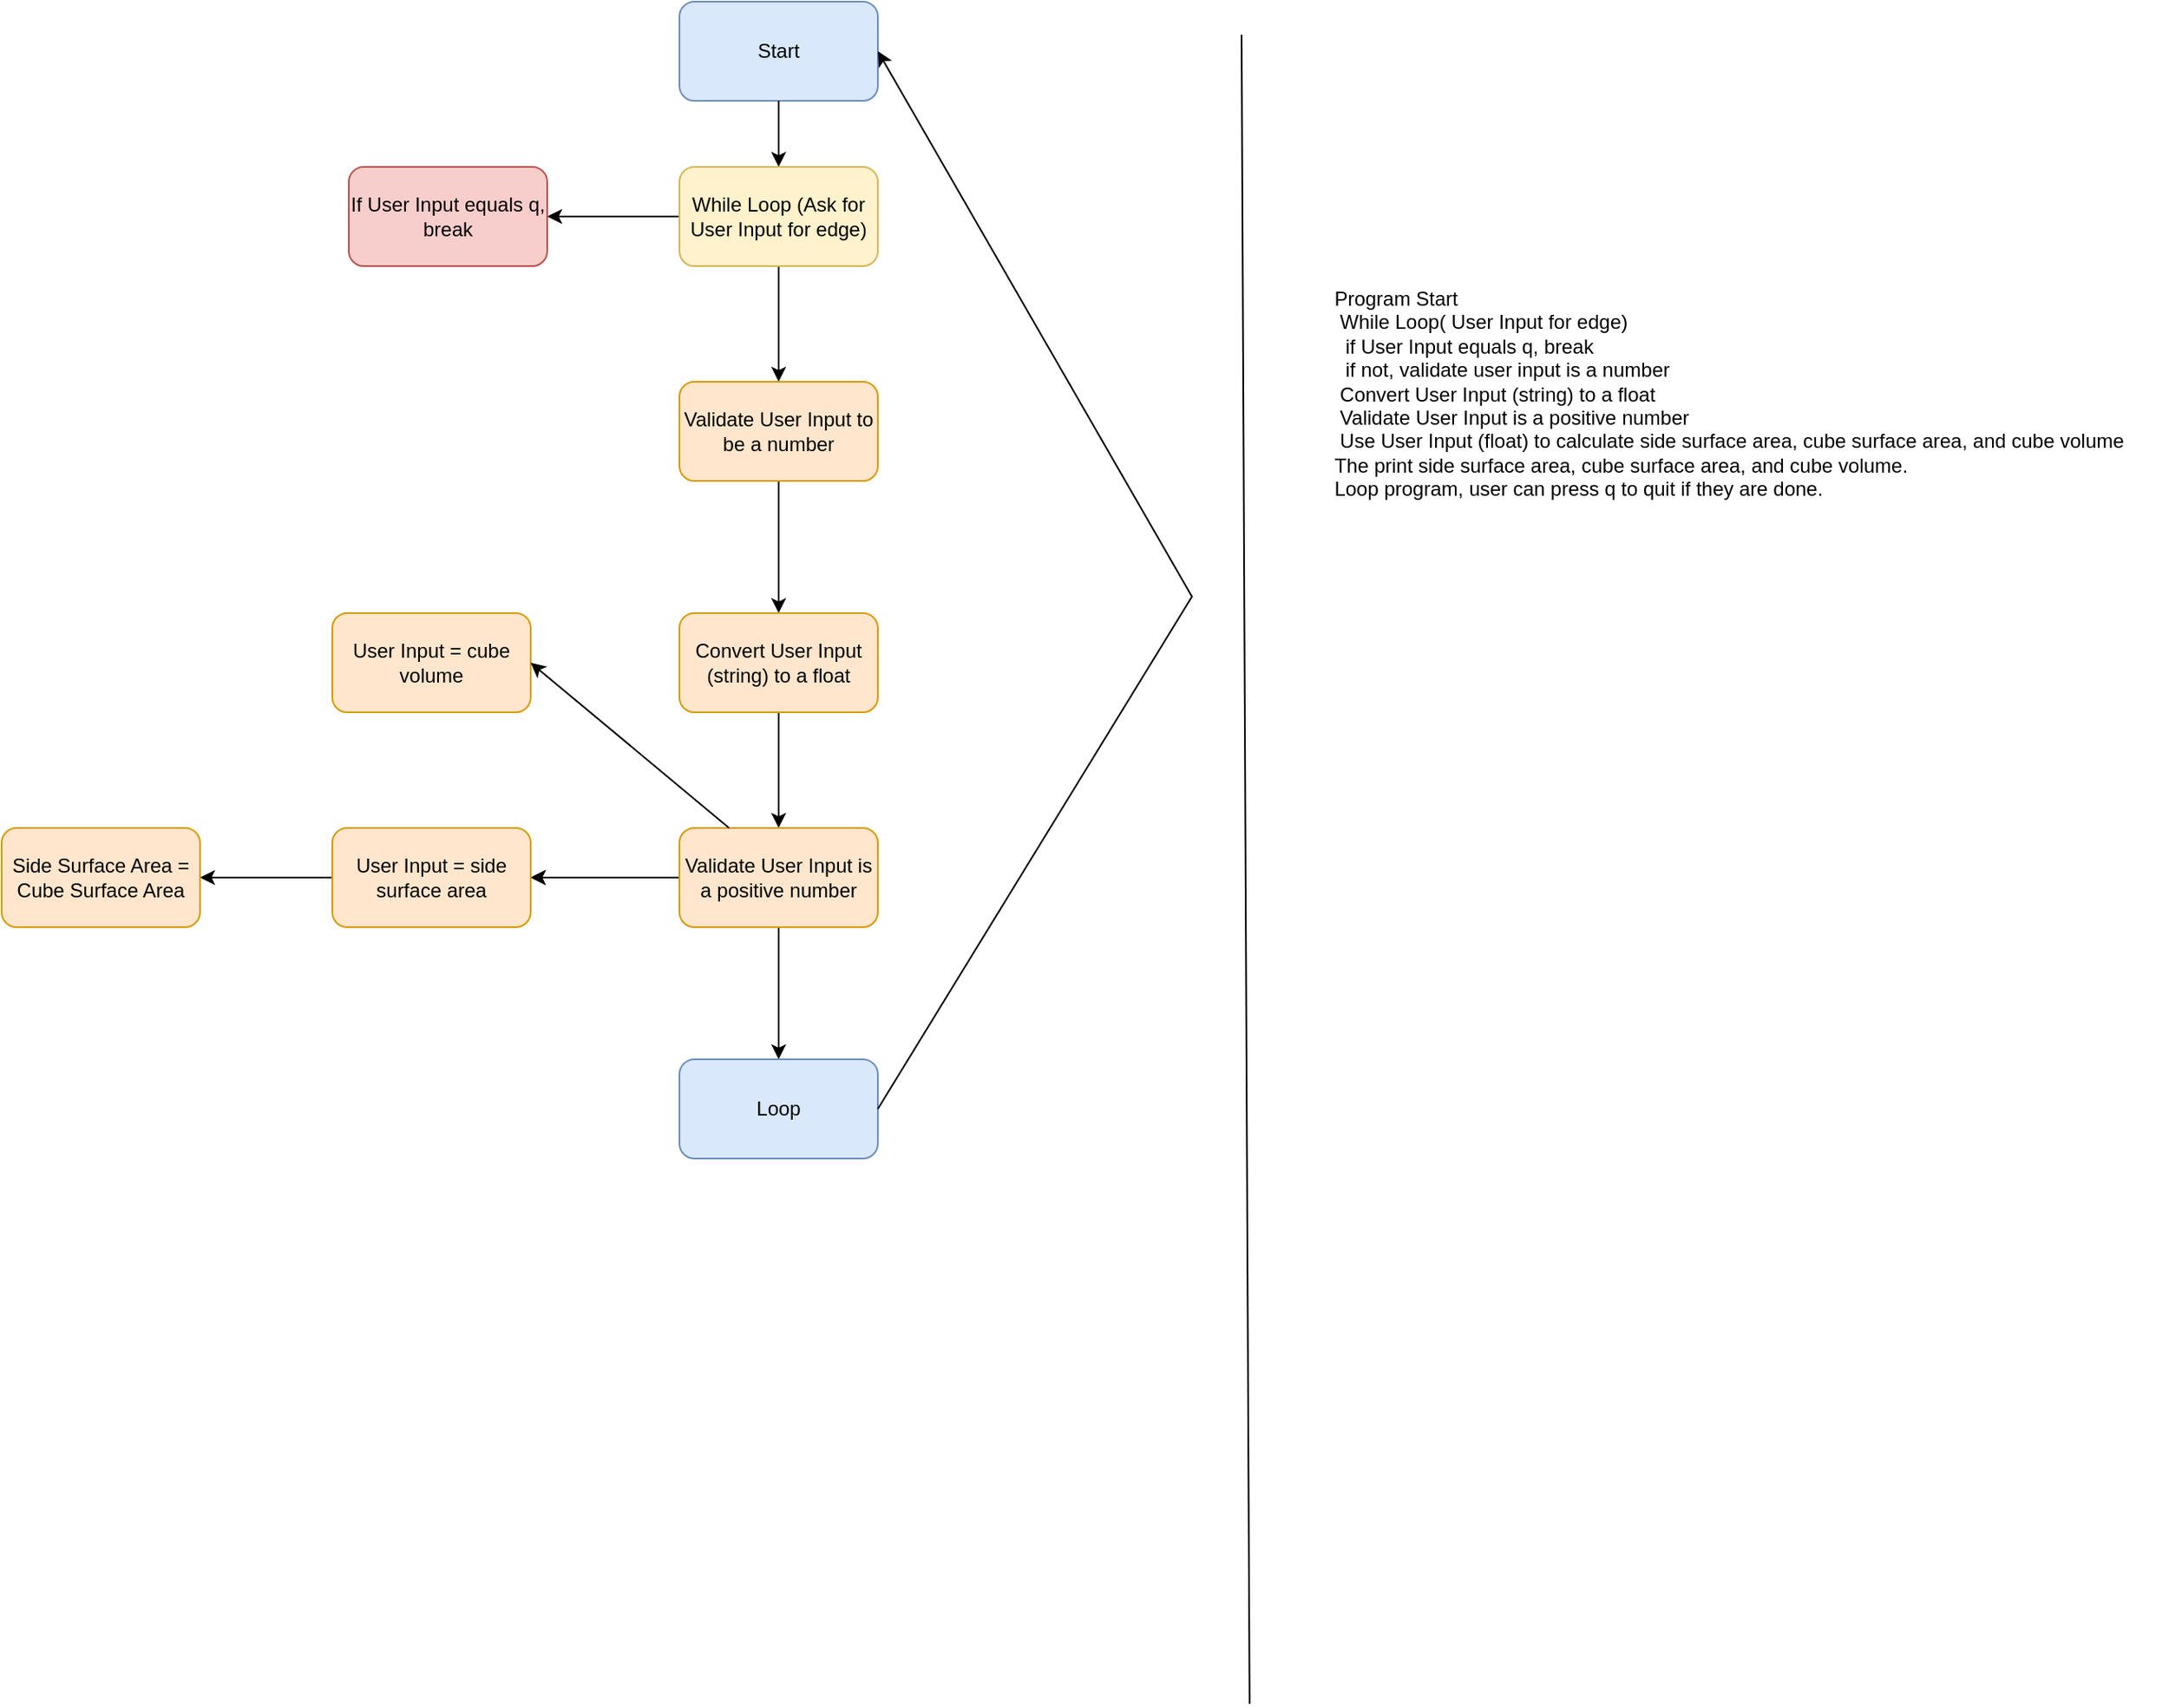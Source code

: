 <mxfile version="21.2.9" type="github">
  <diagram name="Page-1" id="T0raoRk0z1i-KDW7D1mD">
    <mxGraphModel dx="2359" dy="829" grid="1" gridSize="10" guides="1" tooltips="1" connect="1" arrows="1" fold="1" page="1" pageScale="1" pageWidth="850" pageHeight="1100" math="0" shadow="0">
      <root>
        <mxCell id="0" />
        <mxCell id="1" parent="0" />
        <mxCell id="GNX_AIUt09g73VEiJ1xB-1" value="" style="endArrow=none;html=1;rounded=0;" parent="1" edge="1">
          <mxGeometry width="50" height="50" relative="1" as="geometry">
            <mxPoint x="264.86" y="1050" as="sourcePoint" />
            <mxPoint x="260.004" y="40" as="targetPoint" />
          </mxGeometry>
        </mxCell>
        <mxCell id="GNX_AIUt09g73VEiJ1xB-3" value="Start" style="rounded=1;whiteSpace=wrap;html=1;fillColor=#dae8fc;strokeColor=#6c8ebf;" parent="1" vertex="1">
          <mxGeometry x="-80" y="20" width="120" height="60" as="geometry" />
        </mxCell>
        <mxCell id="GNX_AIUt09g73VEiJ1xB-8" value="" style="edgeStyle=orthogonalEdgeStyle;rounded=0;orthogonalLoop=1;jettySize=auto;html=1;exitX=0.5;exitY=1;exitDx=0;exitDy=0;" parent="1" source="GNX_AIUt09g73VEiJ1xB-3" target="GNX_AIUt09g73VEiJ1xB-6" edge="1">
          <mxGeometry relative="1" as="geometry">
            <mxPoint x="-30" y="90" as="sourcePoint" />
          </mxGeometry>
        </mxCell>
        <mxCell id="GNX_AIUt09g73VEiJ1xB-16" value="" style="edgeStyle=orthogonalEdgeStyle;rounded=0;orthogonalLoop=1;jettySize=auto;html=1;" parent="1" source="GNX_AIUt09g73VEiJ1xB-6" target="GNX_AIUt09g73VEiJ1xB-11" edge="1">
          <mxGeometry relative="1" as="geometry" />
        </mxCell>
        <mxCell id="XCRXY_X4RNlm2dCufOco-2" value="" style="edgeStyle=orthogonalEdgeStyle;rounded=0;orthogonalLoop=1;jettySize=auto;html=1;" edge="1" parent="1" source="GNX_AIUt09g73VEiJ1xB-6" target="XCRXY_X4RNlm2dCufOco-1">
          <mxGeometry relative="1" as="geometry" />
        </mxCell>
        <mxCell id="GNX_AIUt09g73VEiJ1xB-6" value="While Loop (Ask for User Input for edge)" style="rounded=1;whiteSpace=wrap;html=1;fillColor=#fff2cc;strokeColor=#d6b656;" parent="1" vertex="1">
          <mxGeometry x="-80" y="120" width="120" height="60" as="geometry" />
        </mxCell>
        <mxCell id="XCRXY_X4RNlm2dCufOco-4" value="" style="edgeStyle=orthogonalEdgeStyle;rounded=0;orthogonalLoop=1;jettySize=auto;html=1;" edge="1" parent="1" source="GNX_AIUt09g73VEiJ1xB-11" target="XCRXY_X4RNlm2dCufOco-3">
          <mxGeometry relative="1" as="geometry" />
        </mxCell>
        <mxCell id="GNX_AIUt09g73VEiJ1xB-11" value="Validate User Input to be a number" style="rounded=1;whiteSpace=wrap;html=1;fillColor=#ffe6cc;strokeColor=#d79b00;" parent="1" vertex="1">
          <mxGeometry x="-80" y="250" width="120" height="60" as="geometry" />
        </mxCell>
        <mxCell id="GNX_AIUt09g73VEiJ1xB-17" value="&lt;br&gt;&lt;div style=&quot;text-align: left;&quot;&gt;&lt;br&gt;&lt;/div&gt;&lt;div style=&quot;text-align: left;&quot;&gt;Program Start&lt;/div&gt;&lt;div style=&quot;text-align: left;&quot;&gt;&lt;span style=&quot;white-space: pre;&quot;&gt;	&lt;/span&gt;While Loop( User Input for edge)&lt;/div&gt;&lt;div style=&quot;text-align: left;&quot;&gt;&lt;span style=&quot;white-space: pre;&quot;&gt;	&lt;/span&gt;&lt;span style=&quot;white-space: pre;&quot;&gt;	&lt;/span&gt;if User Input equals q, break&lt;/div&gt;&lt;div style=&quot;text-align: left;&quot;&gt;&lt;span style=&quot;white-space: pre;&quot;&gt;	&lt;/span&gt;&lt;span style=&quot;white-space: pre;&quot;&gt;	&lt;/span&gt;if not, validate user input is a number&lt;/div&gt;&lt;div style=&quot;text-align: left;&quot;&gt;&lt;span style=&quot;white-space: pre;&quot;&gt;	&lt;/span&gt;Convert User Input (string) to a float&lt;/div&gt;&lt;div style=&quot;text-align: left;&quot;&gt;&lt;span style=&quot;white-space: pre;&quot;&gt;	&lt;/span&gt;Validate User Input is a positive number&lt;/div&gt;&lt;div style=&quot;text-align: left;&quot;&gt;&lt;span style=&quot;white-space: pre;&quot;&gt;	&lt;/span&gt;Use User Input (float) to calculate side surface area, cube surface area, and cube volume&lt;/div&gt;&lt;div style=&quot;text-align: left;&quot;&gt;The print side surface area, cube surface area, and cube volume.&lt;/div&gt;&lt;div style=&quot;text-align: left;&quot;&gt;Loop program, user can press q to quit if they are done.&lt;/div&gt;&lt;div style=&quot;text-align: left;&quot;&gt;&lt;br&gt;&lt;/div&gt;" style="text;html=1;strokeColor=none;fillColor=none;align=center;verticalAlign=middle;whiteSpace=wrap;rounded=0;" parent="1" vertex="1">
          <mxGeometry x="290" y="80" width="530" height="340" as="geometry" />
        </mxCell>
        <mxCell id="XCRXY_X4RNlm2dCufOco-1" value="If User Input equals q, break" style="whiteSpace=wrap;html=1;rounded=1;fillColor=#f8cecc;strokeColor=#b85450;" vertex="1" parent="1">
          <mxGeometry x="-280" y="120" width="120" height="60" as="geometry" />
        </mxCell>
        <mxCell id="XCRXY_X4RNlm2dCufOco-6" value="" style="edgeStyle=orthogonalEdgeStyle;rounded=0;orthogonalLoop=1;jettySize=auto;html=1;" edge="1" parent="1" source="XCRXY_X4RNlm2dCufOco-3" target="XCRXY_X4RNlm2dCufOco-5">
          <mxGeometry relative="1" as="geometry" />
        </mxCell>
        <mxCell id="XCRXY_X4RNlm2dCufOco-3" value="Convert User Input (string) to a float" style="whiteSpace=wrap;html=1;rounded=1;fillColor=#ffe6cc;strokeColor=#d79b00;" vertex="1" parent="1">
          <mxGeometry x="-80" y="390" width="120" height="60" as="geometry" />
        </mxCell>
        <mxCell id="XCRXY_X4RNlm2dCufOco-8" value="" style="edgeStyle=orthogonalEdgeStyle;rounded=0;orthogonalLoop=1;jettySize=auto;html=1;" edge="1" parent="1" source="XCRXY_X4RNlm2dCufOco-5" target="XCRXY_X4RNlm2dCufOco-7">
          <mxGeometry relative="1" as="geometry" />
        </mxCell>
        <mxCell id="XCRXY_X4RNlm2dCufOco-9" value="" style="edgeStyle=orthogonalEdgeStyle;rounded=0;orthogonalLoop=1;jettySize=auto;html=1;" edge="1" parent="1" source="XCRXY_X4RNlm2dCufOco-5" target="XCRXY_X4RNlm2dCufOco-7">
          <mxGeometry relative="1" as="geometry" />
        </mxCell>
        <mxCell id="XCRXY_X4RNlm2dCufOco-15" value="" style="edgeStyle=orthogonalEdgeStyle;rounded=0;orthogonalLoop=1;jettySize=auto;html=1;" edge="1" parent="1" source="XCRXY_X4RNlm2dCufOco-5" target="XCRXY_X4RNlm2dCufOco-14">
          <mxGeometry relative="1" as="geometry" />
        </mxCell>
        <mxCell id="XCRXY_X4RNlm2dCufOco-5" value="Validate User Input is a positive number" style="whiteSpace=wrap;html=1;rounded=1;fillColor=#ffe6cc;strokeColor=#d79b00;" vertex="1" parent="1">
          <mxGeometry x="-80" y="520" width="120" height="60" as="geometry" />
        </mxCell>
        <mxCell id="XCRXY_X4RNlm2dCufOco-13" value="" style="edgeStyle=orthogonalEdgeStyle;rounded=0;orthogonalLoop=1;jettySize=auto;html=1;" edge="1" parent="1" source="XCRXY_X4RNlm2dCufOco-7" target="XCRXY_X4RNlm2dCufOco-12">
          <mxGeometry relative="1" as="geometry" />
        </mxCell>
        <mxCell id="XCRXY_X4RNlm2dCufOco-7" value="User Input = side surface area" style="whiteSpace=wrap;html=1;rounded=1;fillColor=#ffe6cc;strokeColor=#d79b00;" vertex="1" parent="1">
          <mxGeometry x="-290" y="520" width="120" height="60" as="geometry" />
        </mxCell>
        <mxCell id="XCRXY_X4RNlm2dCufOco-10" value="User Input = cube volume" style="rounded=1;whiteSpace=wrap;html=1;fillColor=#ffe6cc;strokeColor=#d79b00;" vertex="1" parent="1">
          <mxGeometry x="-290" y="390" width="120" height="60" as="geometry" />
        </mxCell>
        <mxCell id="XCRXY_X4RNlm2dCufOco-11" value="" style="endArrow=classic;html=1;rounded=0;entryX=1;entryY=0.5;entryDx=0;entryDy=0;exitX=0.25;exitY=0;exitDx=0;exitDy=0;" edge="1" parent="1" source="XCRXY_X4RNlm2dCufOco-5" target="XCRXY_X4RNlm2dCufOco-10">
          <mxGeometry width="50" height="50" relative="1" as="geometry">
            <mxPoint x="70" y="280" as="sourcePoint" />
            <mxPoint x="120" y="230" as="targetPoint" />
          </mxGeometry>
        </mxCell>
        <mxCell id="XCRXY_X4RNlm2dCufOco-12" value="Side Surface Area =&lt;br&gt;Cube Surface Area" style="whiteSpace=wrap;html=1;rounded=1;fillColor=#ffe6cc;strokeColor=#d79b00;" vertex="1" parent="1">
          <mxGeometry x="-490" y="520" width="120" height="60" as="geometry" />
        </mxCell>
        <mxCell id="XCRXY_X4RNlm2dCufOco-14" value="Loop" style="whiteSpace=wrap;html=1;rounded=1;fillColor=#dae8fc;strokeColor=#6c8ebf;" vertex="1" parent="1">
          <mxGeometry x="-80" y="660" width="120" height="60" as="geometry" />
        </mxCell>
        <mxCell id="XCRXY_X4RNlm2dCufOco-16" value="" style="endArrow=classic;html=1;rounded=0;exitX=1;exitY=0.5;exitDx=0;exitDy=0;entryX=1;entryY=0.5;entryDx=0;entryDy=0;" edge="1" parent="1" source="XCRXY_X4RNlm2dCufOco-14" target="GNX_AIUt09g73VEiJ1xB-3">
          <mxGeometry width="50" height="50" relative="1" as="geometry">
            <mxPoint x="70" y="370" as="sourcePoint" />
            <mxPoint x="120" y="320" as="targetPoint" />
            <Array as="points">
              <mxPoint x="230" y="380" />
            </Array>
          </mxGeometry>
        </mxCell>
      </root>
    </mxGraphModel>
  </diagram>
</mxfile>
